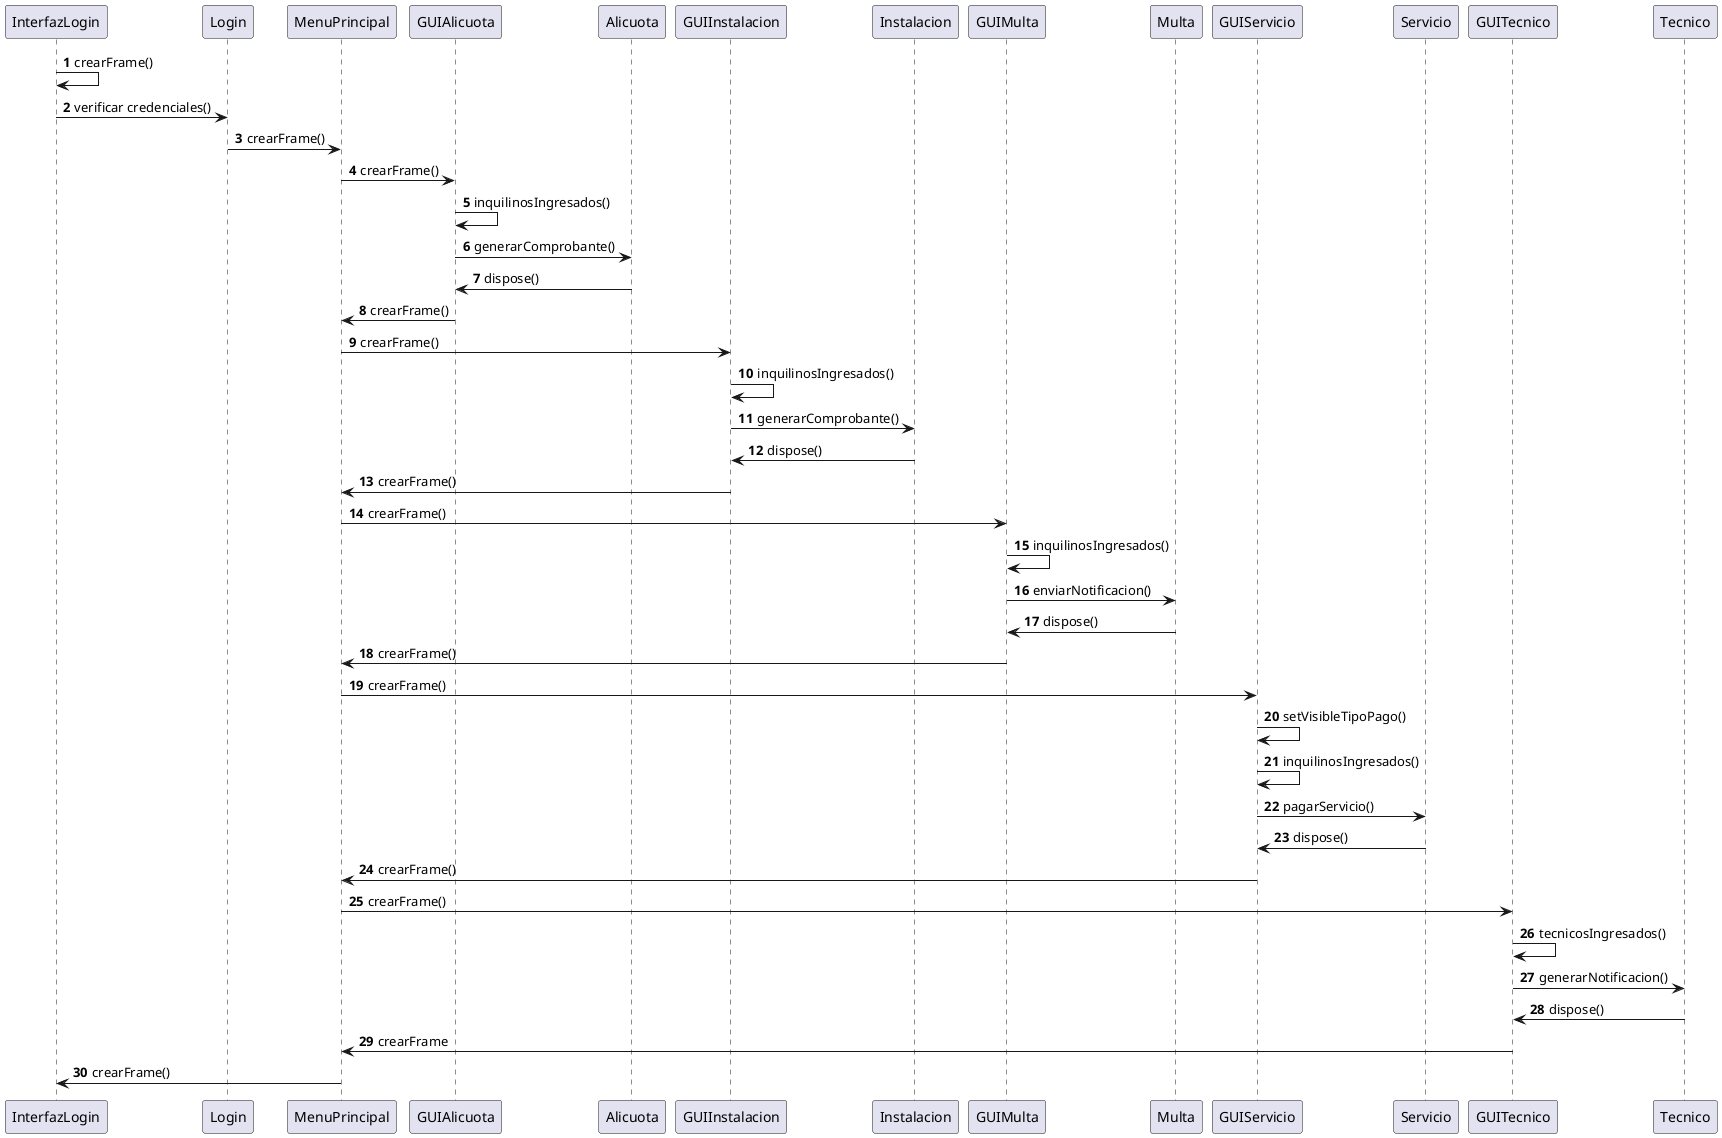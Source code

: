 @startuml
'https://plantuml.com/sequence-diagram

autonumber
InterfazLogin -> InterfazLogin: crearFrame()
InterfazLogin -> Login: verificar credenciales()
Login -> MenuPrincipal: crearFrame()
MenuPrincipal -> GUIAlicuota: crearFrame()
GUIAlicuota -> GUIAlicuota: inquilinosIngresados()
GUIAlicuota -> Alicuota: generarComprobante()
Alicuota -> GUIAlicuota: dispose()
GUIAlicuota -> MenuPrincipal: crearFrame()
MenuPrincipal -> GUIInstalacion: crearFrame()
GUIInstalacion -> GUIInstalacion: inquilinosIngresados()
GUIInstalacion -> Instalacion: generarComprobante()
Instalacion -> GUIInstalacion: dispose()
GUIInstalacion -> MenuPrincipal: crearFrame()
MenuPrincipal -> GUIMulta: crearFrame()
GUIMulta -> GUIMulta: inquilinosIngresados()
GUIMulta -> Multa: enviarNotificacion()
Multa -> GUIMulta: dispose()
GUIMulta -> MenuPrincipal: crearFrame()
MenuPrincipal -> GUIServicio: crearFrame()
GUIServicio -> GUIServicio: setVisibleTipoPago()
GUIServicio -> GUIServicio: inquilinosIngresados()
GUIServicio -> Servicio: pagarServicio()
Servicio -> GUIServicio: dispose()
GUIServicio -> MenuPrincipal: crearFrame()
MenuPrincipal -> GUITecnico: crearFrame()
GUITecnico -> GUITecnico: tecnicosIngresados()
GUITecnico -> Tecnico: generarNotificacion()
Tecnico -> GUITecnico: dispose()
GUITecnico -> MenuPrincipal: crearFrame
MenuPrincipal -> InterfazLogin: crearFrame()
@enduml